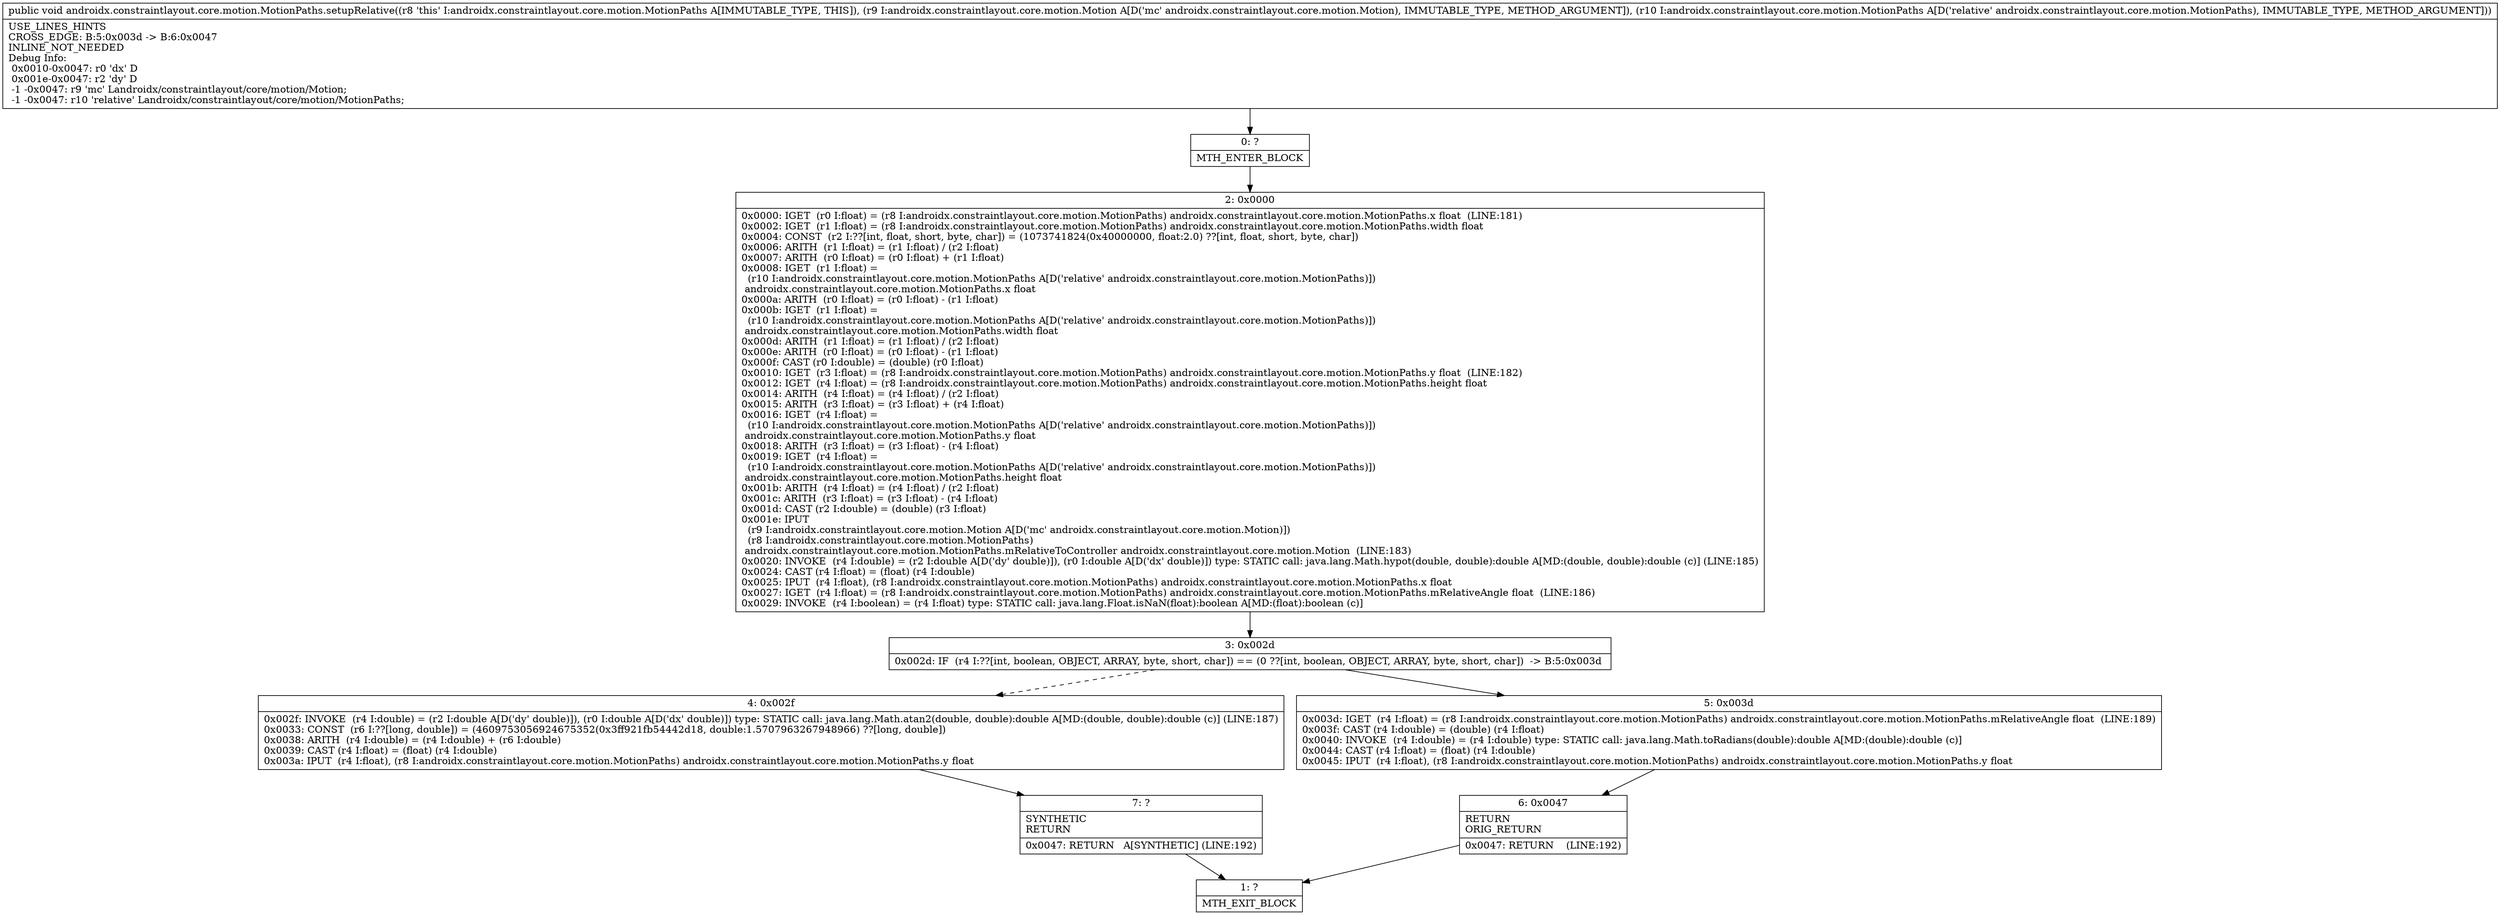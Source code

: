 digraph "CFG forandroidx.constraintlayout.core.motion.MotionPaths.setupRelative(Landroidx\/constraintlayout\/core\/motion\/Motion;Landroidx\/constraintlayout\/core\/motion\/MotionPaths;)V" {
Node_0 [shape=record,label="{0\:\ ?|MTH_ENTER_BLOCK\l}"];
Node_2 [shape=record,label="{2\:\ 0x0000|0x0000: IGET  (r0 I:float) = (r8 I:androidx.constraintlayout.core.motion.MotionPaths) androidx.constraintlayout.core.motion.MotionPaths.x float  (LINE:181)\l0x0002: IGET  (r1 I:float) = (r8 I:androidx.constraintlayout.core.motion.MotionPaths) androidx.constraintlayout.core.motion.MotionPaths.width float \l0x0004: CONST  (r2 I:??[int, float, short, byte, char]) = (1073741824(0x40000000, float:2.0) ??[int, float, short, byte, char]) \l0x0006: ARITH  (r1 I:float) = (r1 I:float) \/ (r2 I:float) \l0x0007: ARITH  (r0 I:float) = (r0 I:float) + (r1 I:float) \l0x0008: IGET  (r1 I:float) = \l  (r10 I:androidx.constraintlayout.core.motion.MotionPaths A[D('relative' androidx.constraintlayout.core.motion.MotionPaths)])\l androidx.constraintlayout.core.motion.MotionPaths.x float \l0x000a: ARITH  (r0 I:float) = (r0 I:float) \- (r1 I:float) \l0x000b: IGET  (r1 I:float) = \l  (r10 I:androidx.constraintlayout.core.motion.MotionPaths A[D('relative' androidx.constraintlayout.core.motion.MotionPaths)])\l androidx.constraintlayout.core.motion.MotionPaths.width float \l0x000d: ARITH  (r1 I:float) = (r1 I:float) \/ (r2 I:float) \l0x000e: ARITH  (r0 I:float) = (r0 I:float) \- (r1 I:float) \l0x000f: CAST (r0 I:double) = (double) (r0 I:float) \l0x0010: IGET  (r3 I:float) = (r8 I:androidx.constraintlayout.core.motion.MotionPaths) androidx.constraintlayout.core.motion.MotionPaths.y float  (LINE:182)\l0x0012: IGET  (r4 I:float) = (r8 I:androidx.constraintlayout.core.motion.MotionPaths) androidx.constraintlayout.core.motion.MotionPaths.height float \l0x0014: ARITH  (r4 I:float) = (r4 I:float) \/ (r2 I:float) \l0x0015: ARITH  (r3 I:float) = (r3 I:float) + (r4 I:float) \l0x0016: IGET  (r4 I:float) = \l  (r10 I:androidx.constraintlayout.core.motion.MotionPaths A[D('relative' androidx.constraintlayout.core.motion.MotionPaths)])\l androidx.constraintlayout.core.motion.MotionPaths.y float \l0x0018: ARITH  (r3 I:float) = (r3 I:float) \- (r4 I:float) \l0x0019: IGET  (r4 I:float) = \l  (r10 I:androidx.constraintlayout.core.motion.MotionPaths A[D('relative' androidx.constraintlayout.core.motion.MotionPaths)])\l androidx.constraintlayout.core.motion.MotionPaths.height float \l0x001b: ARITH  (r4 I:float) = (r4 I:float) \/ (r2 I:float) \l0x001c: ARITH  (r3 I:float) = (r3 I:float) \- (r4 I:float) \l0x001d: CAST (r2 I:double) = (double) (r3 I:float) \l0x001e: IPUT  \l  (r9 I:androidx.constraintlayout.core.motion.Motion A[D('mc' androidx.constraintlayout.core.motion.Motion)])\l  (r8 I:androidx.constraintlayout.core.motion.MotionPaths)\l androidx.constraintlayout.core.motion.MotionPaths.mRelativeToController androidx.constraintlayout.core.motion.Motion  (LINE:183)\l0x0020: INVOKE  (r4 I:double) = (r2 I:double A[D('dy' double)]), (r0 I:double A[D('dx' double)]) type: STATIC call: java.lang.Math.hypot(double, double):double A[MD:(double, double):double (c)] (LINE:185)\l0x0024: CAST (r4 I:float) = (float) (r4 I:double) \l0x0025: IPUT  (r4 I:float), (r8 I:androidx.constraintlayout.core.motion.MotionPaths) androidx.constraintlayout.core.motion.MotionPaths.x float \l0x0027: IGET  (r4 I:float) = (r8 I:androidx.constraintlayout.core.motion.MotionPaths) androidx.constraintlayout.core.motion.MotionPaths.mRelativeAngle float  (LINE:186)\l0x0029: INVOKE  (r4 I:boolean) = (r4 I:float) type: STATIC call: java.lang.Float.isNaN(float):boolean A[MD:(float):boolean (c)]\l}"];
Node_3 [shape=record,label="{3\:\ 0x002d|0x002d: IF  (r4 I:??[int, boolean, OBJECT, ARRAY, byte, short, char]) == (0 ??[int, boolean, OBJECT, ARRAY, byte, short, char])  \-\> B:5:0x003d \l}"];
Node_4 [shape=record,label="{4\:\ 0x002f|0x002f: INVOKE  (r4 I:double) = (r2 I:double A[D('dy' double)]), (r0 I:double A[D('dx' double)]) type: STATIC call: java.lang.Math.atan2(double, double):double A[MD:(double, double):double (c)] (LINE:187)\l0x0033: CONST  (r6 I:??[long, double]) = (4609753056924675352(0x3ff921fb54442d18, double:1.5707963267948966) ??[long, double]) \l0x0038: ARITH  (r4 I:double) = (r4 I:double) + (r6 I:double) \l0x0039: CAST (r4 I:float) = (float) (r4 I:double) \l0x003a: IPUT  (r4 I:float), (r8 I:androidx.constraintlayout.core.motion.MotionPaths) androidx.constraintlayout.core.motion.MotionPaths.y float \l}"];
Node_7 [shape=record,label="{7\:\ ?|SYNTHETIC\lRETURN\l|0x0047: RETURN   A[SYNTHETIC] (LINE:192)\l}"];
Node_1 [shape=record,label="{1\:\ ?|MTH_EXIT_BLOCK\l}"];
Node_5 [shape=record,label="{5\:\ 0x003d|0x003d: IGET  (r4 I:float) = (r8 I:androidx.constraintlayout.core.motion.MotionPaths) androidx.constraintlayout.core.motion.MotionPaths.mRelativeAngle float  (LINE:189)\l0x003f: CAST (r4 I:double) = (double) (r4 I:float) \l0x0040: INVOKE  (r4 I:double) = (r4 I:double) type: STATIC call: java.lang.Math.toRadians(double):double A[MD:(double):double (c)]\l0x0044: CAST (r4 I:float) = (float) (r4 I:double) \l0x0045: IPUT  (r4 I:float), (r8 I:androidx.constraintlayout.core.motion.MotionPaths) androidx.constraintlayout.core.motion.MotionPaths.y float \l}"];
Node_6 [shape=record,label="{6\:\ 0x0047|RETURN\lORIG_RETURN\l|0x0047: RETURN    (LINE:192)\l}"];
MethodNode[shape=record,label="{public void androidx.constraintlayout.core.motion.MotionPaths.setupRelative((r8 'this' I:androidx.constraintlayout.core.motion.MotionPaths A[IMMUTABLE_TYPE, THIS]), (r9 I:androidx.constraintlayout.core.motion.Motion A[D('mc' androidx.constraintlayout.core.motion.Motion), IMMUTABLE_TYPE, METHOD_ARGUMENT]), (r10 I:androidx.constraintlayout.core.motion.MotionPaths A[D('relative' androidx.constraintlayout.core.motion.MotionPaths), IMMUTABLE_TYPE, METHOD_ARGUMENT]))  | USE_LINES_HINTS\lCROSS_EDGE: B:5:0x003d \-\> B:6:0x0047\lINLINE_NOT_NEEDED\lDebug Info:\l  0x0010\-0x0047: r0 'dx' D\l  0x001e\-0x0047: r2 'dy' D\l  \-1 \-0x0047: r9 'mc' Landroidx\/constraintlayout\/core\/motion\/Motion;\l  \-1 \-0x0047: r10 'relative' Landroidx\/constraintlayout\/core\/motion\/MotionPaths;\l}"];
MethodNode -> Node_0;Node_0 -> Node_2;
Node_2 -> Node_3;
Node_3 -> Node_4[style=dashed];
Node_3 -> Node_5;
Node_4 -> Node_7;
Node_7 -> Node_1;
Node_5 -> Node_6;
Node_6 -> Node_1;
}

